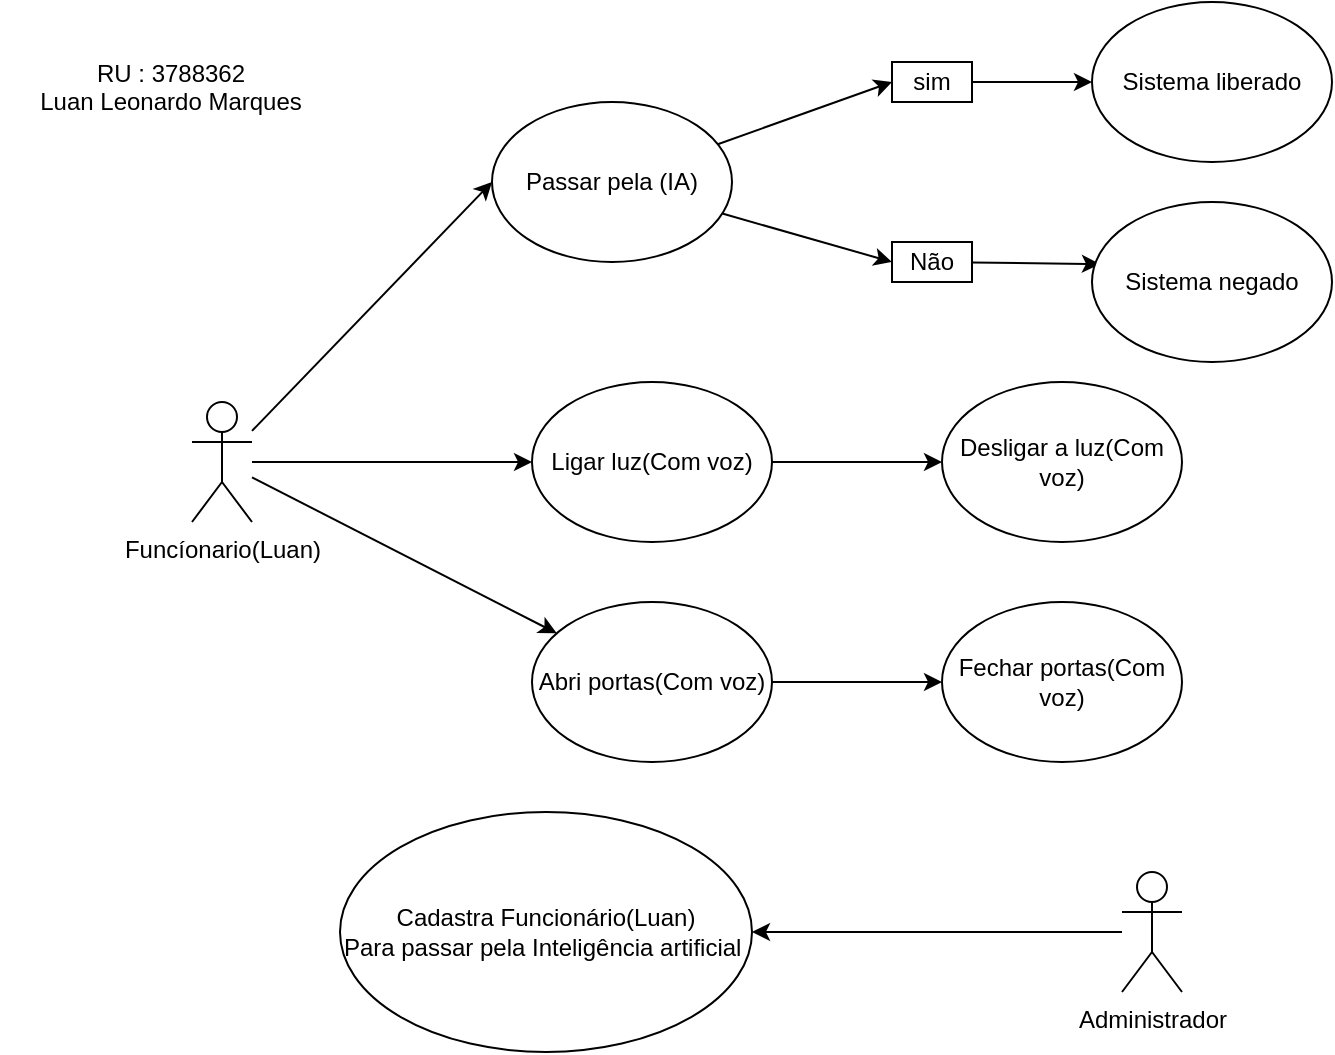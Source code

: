 <mxfile version="20.2.3" type="github"><diagram id="HofUiqYgHCkPmAmRCVHR" name="Página-1"><mxGraphModel dx="1210" dy="553" grid="1" gridSize="10" guides="1" tooltips="1" connect="1" arrows="1" fold="1" page="1" pageScale="1" pageWidth="827" pageHeight="1169" math="0" shadow="0"><root><mxCell id="0"/><mxCell id="1" parent="0"/><mxCell id="sgvWcgtTVUrc-Q2jzL7i-13" style="rounded=0;orthogonalLoop=1;jettySize=auto;html=1;" edge="1" parent="1" source="sgvWcgtTVUrc-Q2jzL7i-3" target="sgvWcgtTVUrc-Q2jzL7i-9"><mxGeometry relative="1" as="geometry"><mxPoint x="185" y="330" as="targetPoint"/></mxGeometry></mxCell><mxCell id="sgvWcgtTVUrc-Q2jzL7i-22" style="edgeStyle=none;rounded=0;orthogonalLoop=1;jettySize=auto;html=1;entryX=0;entryY=0.5;entryDx=0;entryDy=0;" edge="1" parent="1" source="sgvWcgtTVUrc-Q2jzL7i-3" target="sgvWcgtTVUrc-Q2jzL7i-18"><mxGeometry relative="1" as="geometry"/></mxCell><mxCell id="sgvWcgtTVUrc-Q2jzL7i-34" style="edgeStyle=none;rounded=0;orthogonalLoop=1;jettySize=auto;html=1;entryX=0;entryY=0.5;entryDx=0;entryDy=0;" edge="1" parent="1" source="sgvWcgtTVUrc-Q2jzL7i-3" target="sgvWcgtTVUrc-Q2jzL7i-5"><mxGeometry relative="1" as="geometry"/></mxCell><mxCell id="sgvWcgtTVUrc-Q2jzL7i-3" value="Funcíonario(Luan)" style="shape=umlActor;verticalLabelPosition=bottom;verticalAlign=top;html=1;outlineConnect=0;" vertex="1" parent="1"><mxGeometry x="150" y="260" width="30" height="60" as="geometry"/></mxCell><mxCell id="sgvWcgtTVUrc-Q2jzL7i-8" style="edgeStyle=orthogonalEdgeStyle;rounded=0;orthogonalLoop=1;jettySize=auto;html=1;entryX=0;entryY=0.5;entryDx=0;entryDy=0;" edge="1" parent="1" source="sgvWcgtTVUrc-Q2jzL7i-5" target="sgvWcgtTVUrc-Q2jzL7i-7"><mxGeometry relative="1" as="geometry"/></mxCell><mxCell id="sgvWcgtTVUrc-Q2jzL7i-5" value="Ligar luz(Com voz)" style="ellipse;whiteSpace=wrap;html=1;" vertex="1" parent="1"><mxGeometry x="320" y="250" width="120" height="80" as="geometry"/></mxCell><mxCell id="sgvWcgtTVUrc-Q2jzL7i-7" value="Desligar a luz(Com voz)" style="ellipse;whiteSpace=wrap;html=1;" vertex="1" parent="1"><mxGeometry x="525" y="250" width="120" height="80" as="geometry"/></mxCell><mxCell id="sgvWcgtTVUrc-Q2jzL7i-14" value="" style="edgeStyle=none;rounded=0;orthogonalLoop=1;jettySize=auto;html=1;" edge="1" parent="1" source="sgvWcgtTVUrc-Q2jzL7i-9" target="sgvWcgtTVUrc-Q2jzL7i-10"><mxGeometry relative="1" as="geometry"/></mxCell><mxCell id="sgvWcgtTVUrc-Q2jzL7i-9" value="Abri portas(Com voz)" style="ellipse;whiteSpace=wrap;html=1;" vertex="1" parent="1"><mxGeometry x="320" y="360" width="120" height="80" as="geometry"/></mxCell><mxCell id="sgvWcgtTVUrc-Q2jzL7i-10" value="Fechar portas(Com voz) " style="ellipse;whiteSpace=wrap;html=1;" vertex="1" parent="1"><mxGeometry x="525" y="360" width="120" height="80" as="geometry"/></mxCell><mxCell id="sgvWcgtTVUrc-Q2jzL7i-17" style="edgeStyle=none;rounded=0;orthogonalLoop=1;jettySize=auto;html=1;entryX=1;entryY=0.5;entryDx=0;entryDy=0;" edge="1" parent="1" source="sgvWcgtTVUrc-Q2jzL7i-15" target="sgvWcgtTVUrc-Q2jzL7i-16"><mxGeometry relative="1" as="geometry"><mxPoint x="450" y="370" as="targetPoint"/></mxGeometry></mxCell><mxCell id="sgvWcgtTVUrc-Q2jzL7i-15" value="Administrador " style="shape=umlActor;verticalLabelPosition=bottom;verticalAlign=top;html=1;outlineConnect=0;" vertex="1" parent="1"><mxGeometry x="615" y="495" width="30" height="60" as="geometry"/></mxCell><mxCell id="sgvWcgtTVUrc-Q2jzL7i-16" value="&lt;div&gt;Cadastra Funcionário(Luan)&lt;/div&gt;&lt;div&gt;Para passar pela Inteligência artificial&amp;nbsp; &lt;/div&gt;" style="ellipse;whiteSpace=wrap;html=1;" vertex="1" parent="1"><mxGeometry x="224" y="465" width="206" height="120" as="geometry"/></mxCell><mxCell id="sgvWcgtTVUrc-Q2jzL7i-23" style="edgeStyle=none;rounded=0;orthogonalLoop=1;jettySize=auto;html=1;entryX=0;entryY=0.5;entryDx=0;entryDy=0;entryPerimeter=0;" edge="1" parent="1" source="sgvWcgtTVUrc-Q2jzL7i-18" target="sgvWcgtTVUrc-Q2jzL7i-24"><mxGeometry relative="1" as="geometry"><mxPoint x="530" y="80" as="targetPoint"/></mxGeometry></mxCell><mxCell id="sgvWcgtTVUrc-Q2jzL7i-30" value="" style="edgeStyle=none;rounded=0;orthogonalLoop=1;jettySize=auto;html=1;entryX=0;entryY=0.5;entryDx=0;entryDy=0;" edge="1" parent="1" source="sgvWcgtTVUrc-Q2jzL7i-18" target="sgvWcgtTVUrc-Q2jzL7i-28"><mxGeometry relative="1" as="geometry"/></mxCell><mxCell id="sgvWcgtTVUrc-Q2jzL7i-18" value="Passar pela (IA)" style="ellipse;whiteSpace=wrap;html=1;" vertex="1" parent="1"><mxGeometry x="300" y="110" width="120" height="80" as="geometry"/></mxCell><mxCell id="sgvWcgtTVUrc-Q2jzL7i-27" style="edgeStyle=none;rounded=0;orthogonalLoop=1;jettySize=auto;html=1;entryX=0;entryY=0.5;entryDx=0;entryDy=0;" edge="1" parent="1" source="sgvWcgtTVUrc-Q2jzL7i-24" target="sgvWcgtTVUrc-Q2jzL7i-31"><mxGeometry relative="1" as="geometry"><mxPoint x="525" y="50" as="targetPoint"/></mxGeometry></mxCell><mxCell id="sgvWcgtTVUrc-Q2jzL7i-24" value="sim" style="rounded=0;whiteSpace=wrap;html=1;" vertex="1" parent="1"><mxGeometry x="500" y="90" width="40" height="20" as="geometry"/></mxCell><mxCell id="sgvWcgtTVUrc-Q2jzL7i-35" style="edgeStyle=none;rounded=0;orthogonalLoop=1;jettySize=auto;html=1;entryX=0.033;entryY=0.388;entryDx=0;entryDy=0;entryPerimeter=0;" edge="1" parent="1" source="sgvWcgtTVUrc-Q2jzL7i-28" target="sgvWcgtTVUrc-Q2jzL7i-32"><mxGeometry relative="1" as="geometry"/></mxCell><mxCell id="sgvWcgtTVUrc-Q2jzL7i-28" value="Não" style="rounded=0;whiteSpace=wrap;html=1;" vertex="1" parent="1"><mxGeometry x="500" y="180" width="40" height="20" as="geometry"/></mxCell><mxCell id="sgvWcgtTVUrc-Q2jzL7i-29" style="edgeStyle=none;rounded=0;orthogonalLoop=1;jettySize=auto;html=1;exitX=1;exitY=1;exitDx=0;exitDy=0;" edge="1" parent="1" source="sgvWcgtTVUrc-Q2jzL7i-18" target="sgvWcgtTVUrc-Q2jzL7i-18"><mxGeometry relative="1" as="geometry"/></mxCell><mxCell id="sgvWcgtTVUrc-Q2jzL7i-31" value="Sistema liberado" style="ellipse;whiteSpace=wrap;html=1;" vertex="1" parent="1"><mxGeometry x="600" y="60" width="120" height="80" as="geometry"/></mxCell><mxCell id="sgvWcgtTVUrc-Q2jzL7i-32" value="Sistema negado" style="ellipse;whiteSpace=wrap;html=1;" vertex="1" parent="1"><mxGeometry x="600" y="160" width="120" height="80" as="geometry"/></mxCell><mxCell id="sgvWcgtTVUrc-Q2jzL7i-33" style="edgeStyle=none;rounded=0;orthogonalLoop=1;jettySize=auto;html=1;exitX=0.5;exitY=0;exitDx=0;exitDy=0;exitPerimeter=0;" edge="1" parent="1" source="sgvWcgtTVUrc-Q2jzL7i-3" target="sgvWcgtTVUrc-Q2jzL7i-3"><mxGeometry relative="1" as="geometry"/></mxCell><mxCell id="sgvWcgtTVUrc-Q2jzL7i-36" value="RU : &lt;span class=&quot;user-name&quot;&gt;3788362&lt;br&gt;Luan Leonardo Marques&lt;br&gt;            &lt;br&gt;        &lt;/span&gt;" style="text;html=1;align=center;verticalAlign=middle;resizable=0;points=[];autosize=1;strokeColor=none;fillColor=none;" vertex="1" parent="1"><mxGeometry x="54" y="80" width="170" height="60" as="geometry"/></mxCell></root></mxGraphModel></diagram></mxfile>